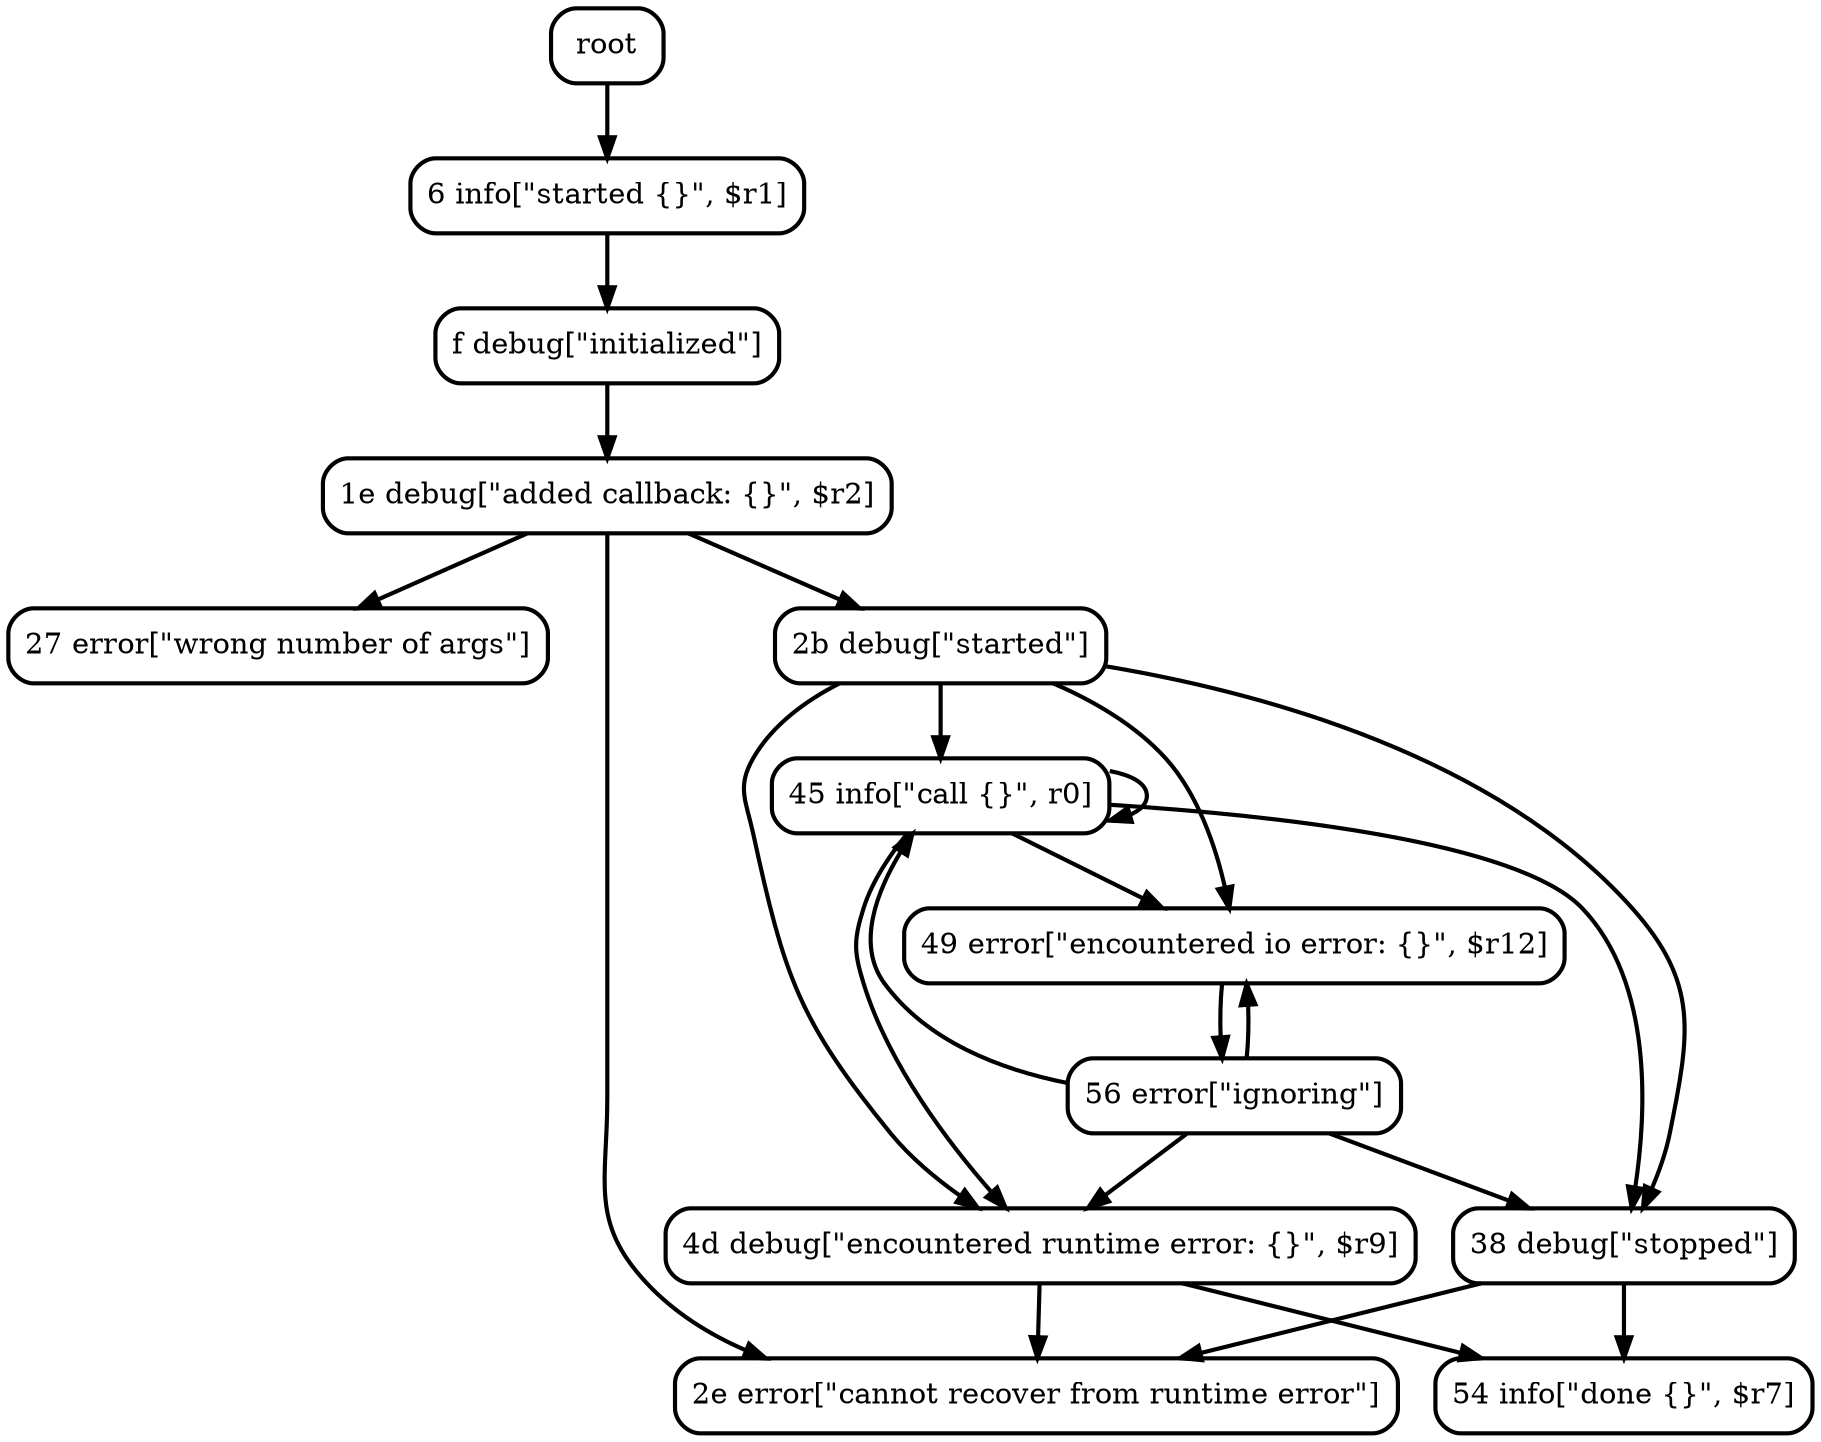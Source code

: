 digraph {
    edge [style=bold]
    node [shape=box, style="rounded,bold"]
"6 info[\"started {}\", $r1]"
    root -> "6 info[\"started {}\", $r1]"
"f debug[\"initialized\"]"
    "6 info[\"started {}\", $r1]" -> "f debug[\"initialized\"]"
"1e debug[\"added callback: {}\", $r2]"
    "f debug[\"initialized\"]" -> "1e debug[\"added callback: {}\", $r2]"
"27 error[\"wrong number of args\"]"
    "1e debug[\"added callback: {}\", $r2]" -> "27 error[\"wrong number of args\"]"
"2b debug[\"started\"]"
    "1e debug[\"added callback: {}\", $r2]" -> "2b debug[\"started\"]"
"2e error[\"cannot recover from runtime error\"]"
    "1e debug[\"added callback: {}\", $r2]" -> "2e error[\"cannot recover from runtime error\"]"
"45 info[\"call {}\", r0]"
    "2b debug[\"started\"]" -> "45 info[\"call {}\", r0]"
"38 debug[\"stopped\"]"
    "2b debug[\"started\"]" -> "38 debug[\"stopped\"]"
"49 error[\"encountered io error: {}\", $r12]"
    "2b debug[\"started\"]" -> "49 error[\"encountered io error: {}\", $r12]"
"4d debug[\"encountered runtime error: {}\", $r9]"
    "2b debug[\"started\"]" -> "4d debug[\"encountered runtime error: {}\", $r9]"
    "45 info[\"call {}\", r0]" -> "45 info[\"call {}\", r0]"
    "45 info[\"call {}\", r0]" -> "38 debug[\"stopped\"]"
    "45 info[\"call {}\", r0]" -> "49 error[\"encountered io error: {}\", $r12]"
    "45 info[\"call {}\", r0]" -> "4d debug[\"encountered runtime error: {}\", $r9]"
"54 info[\"done {}\", $r7]"
    "38 debug[\"stopped\"]" -> "54 info[\"done {}\", $r7]"
    "38 debug[\"stopped\"]" -> "2e error[\"cannot recover from runtime error\"]"
"56 error[\"ignoring\"]"
    "49 error[\"encountered io error: {}\", $r12]" -> "56 error[\"ignoring\"]"
    "56 error[\"ignoring\"]" -> "45 info[\"call {}\", r0]"
    "56 error[\"ignoring\"]" -> "38 debug[\"stopped\"]"
    "56 error[\"ignoring\"]" -> "49 error[\"encountered io error: {}\", $r12]"
    "56 error[\"ignoring\"]" -> "4d debug[\"encountered runtime error: {}\", $r9]"
    "4d debug[\"encountered runtime error: {}\", $r9]" -> "54 info[\"done {}\", $r7]"
    "4d debug[\"encountered runtime error: {}\", $r9]" -> "2e error[\"cannot recover from runtime error\"]"
}
